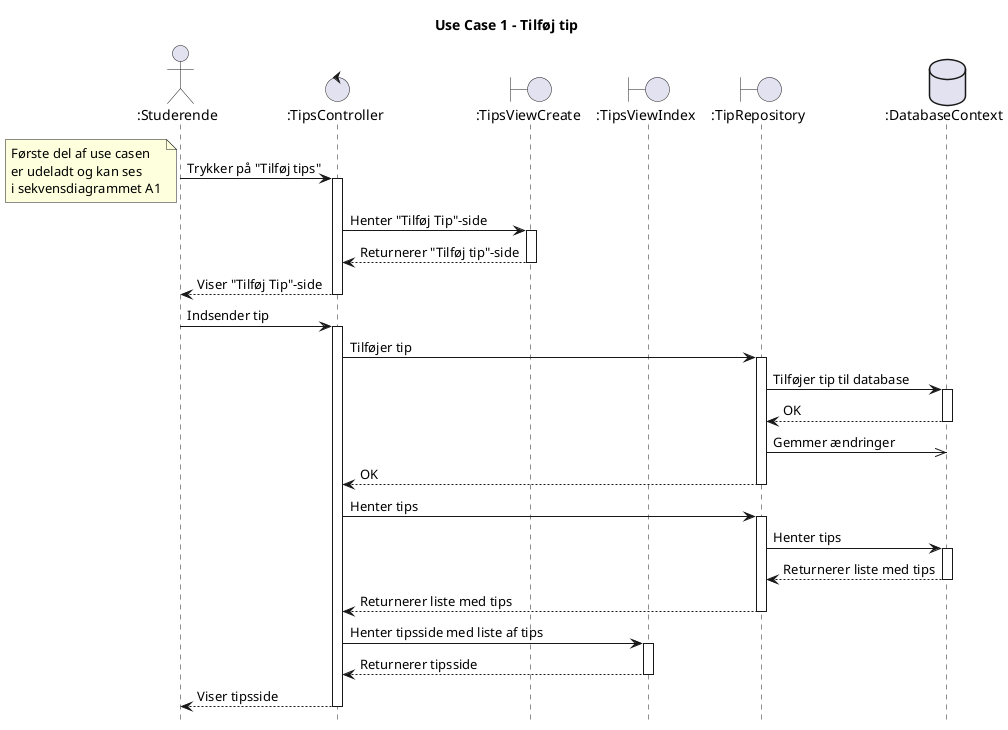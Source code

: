 @startuml
title Use Case 1 - Tilføj tip

actor       ":Studerende"       as stud
control       ":TipsController"       as tipscont
boundary       ":TipsViewCreate"       as tipscreate
boundary       ":TipsViewIndex"       as tipsindex
boundary       ":TipRepository"       as tipsrepo
database       ":DatabaseContext"       as db


stud -> tipscont: Trykker på "Tilføj tips"

note left
Første del af use casen
er udeladt og kan ses
i sekvensdiagrammet A1
end note


Activate tipscont
tipscont -> tipscreate: Henter "Tilføj Tip"-side

Activate tipscreate
tipscreate --> tipscont: Returnerer "Tilføj tip"-side
Deactivate tipscreate

tipscont --> stud: Viser "Tilføj Tip"-side

Deactivate tipscont

stud -> tipscont: Indsender tip

Activate tipscont
tipscont -> tipsrepo: Tilføjer tip

Activate tipsrepo
tipsrepo -> db: Tilføjer tip til database

Activate db
db --> tipsrepo: OK
Deactivate db

tipsrepo ->> db: Gemmer ændringer

tipsrepo --> tipscont: OK
Deactivate tipsrepo

tipscont -> tipsrepo: Henter tips

Activate tipsrepo
tipsrepo -> db: Henter tips

Activate db
db --> tipsrepo: Returnerer liste med tips
Deactivate db

tipsrepo --> tipscont: Returnerer liste med tips

Deactivate tipsrepo

tipscont -> tipsindex: Henter tipsside med liste af tips
Activate tipsindex
tipsindex --> tipscont: Returnerer tipsside
Deactivate tipsindex

tipscont --> stud: Viser tipsside
Deactivate tipscont


hide footbox

@enduml
